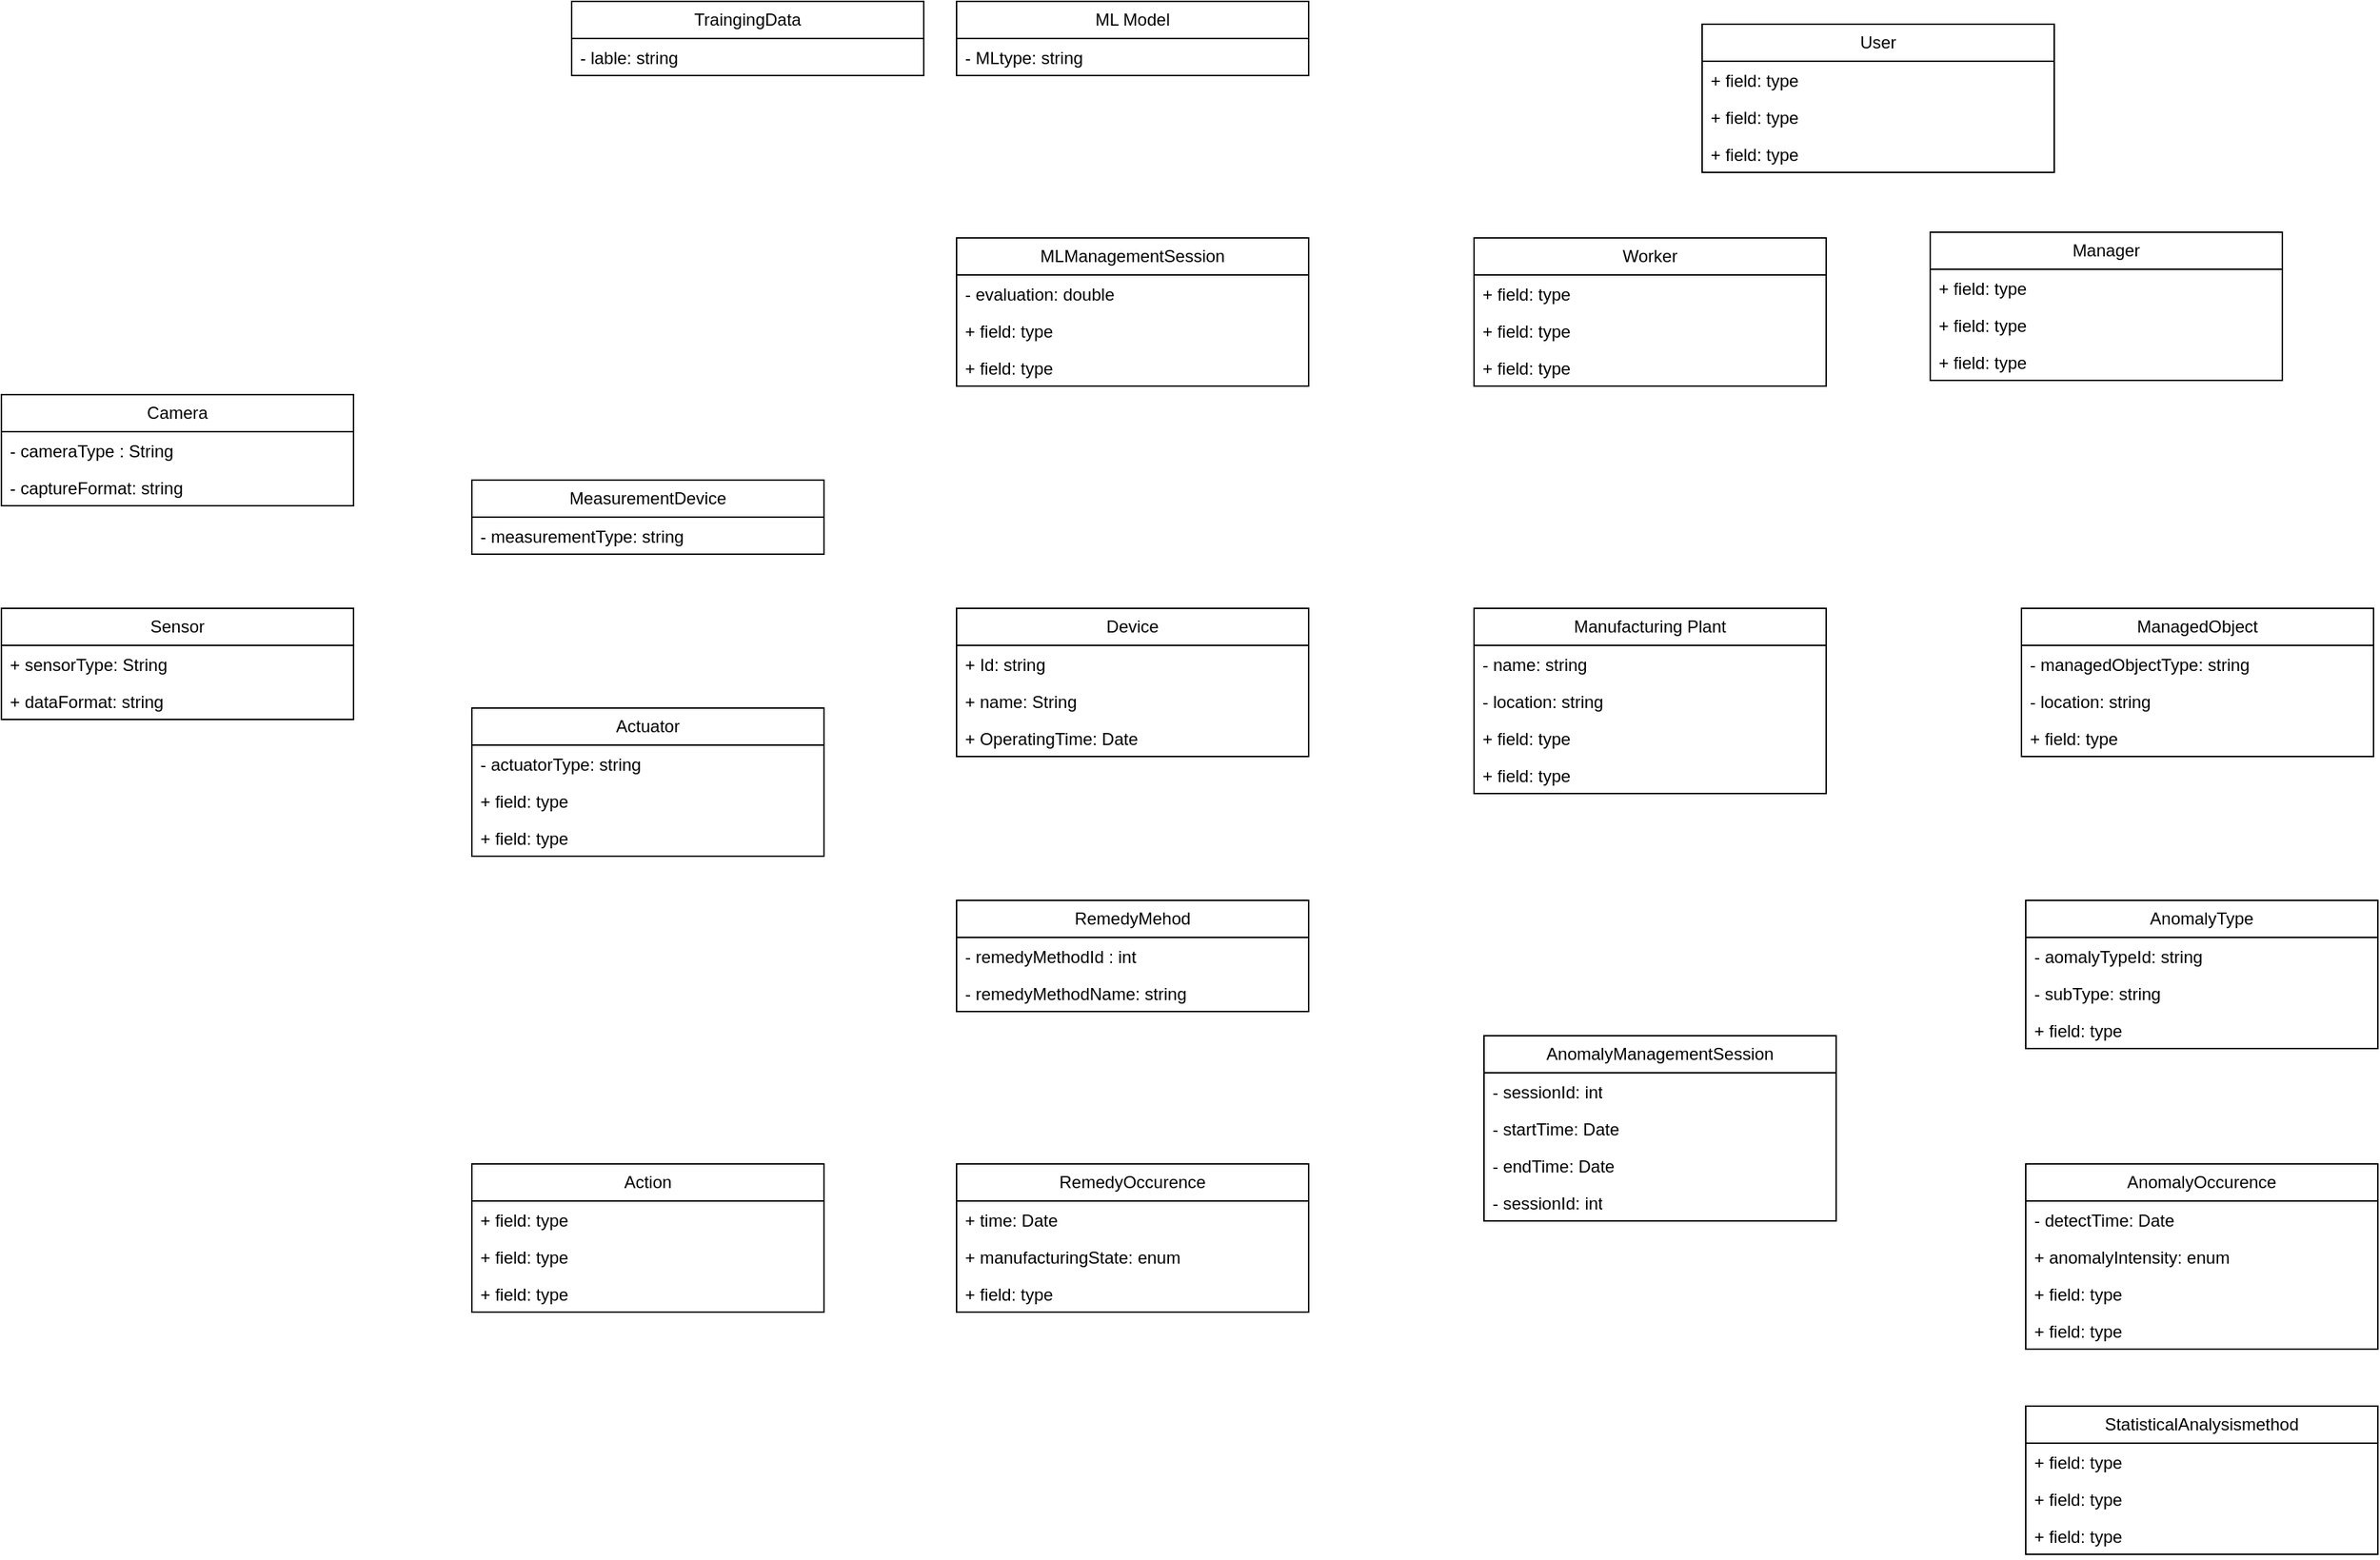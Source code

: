 <mxfile version="21.1.8" type="github">
  <diagram name="페이지-1" id="Eus2CIyO7c51uoO3_Tom">
    <mxGraphModel dx="1458" dy="1841" grid="1" gridSize="10" guides="1" tooltips="1" connect="1" arrows="1" fold="1" page="1" pageScale="1" pageWidth="827" pageHeight="1169" math="0" shadow="0">
      <root>
        <mxCell id="0" />
        <mxCell id="1" parent="0" />
        <mxCell id="gLREQ3NUGpqIkdflZNF1-84" value="Manufacturing Plant" style="swimlane;fontStyle=0;childLayout=stackLayout;horizontal=1;startSize=26;fillColor=none;horizontalStack=0;resizeParent=1;resizeParentMax=0;resizeLast=0;collapsible=1;marginBottom=0;whiteSpace=wrap;html=1;" vertex="1" parent="1">
          <mxGeometry x="343" y="380" width="247" height="130" as="geometry" />
        </mxCell>
        <mxCell id="gLREQ3NUGpqIkdflZNF1-85" value="- name: string" style="text;strokeColor=none;fillColor=none;align=left;verticalAlign=top;spacingLeft=4;spacingRight=4;overflow=hidden;rotatable=0;points=[[0,0.5],[1,0.5]];portConstraint=eastwest;whiteSpace=wrap;html=1;" vertex="1" parent="gLREQ3NUGpqIkdflZNF1-84">
          <mxGeometry y="26" width="247" height="26" as="geometry" />
        </mxCell>
        <mxCell id="gLREQ3NUGpqIkdflZNF1-86" value="- location: string" style="text;strokeColor=none;fillColor=none;align=left;verticalAlign=top;spacingLeft=4;spacingRight=4;overflow=hidden;rotatable=0;points=[[0,0.5],[1,0.5]];portConstraint=eastwest;whiteSpace=wrap;html=1;" vertex="1" parent="gLREQ3NUGpqIkdflZNF1-84">
          <mxGeometry y="52" width="247" height="26" as="geometry" />
        </mxCell>
        <mxCell id="gLREQ3NUGpqIkdflZNF1-87" value="+ field: type" style="text;strokeColor=none;fillColor=none;align=left;verticalAlign=top;spacingLeft=4;spacingRight=4;overflow=hidden;rotatable=0;points=[[0,0.5],[1,0.5]];portConstraint=eastwest;whiteSpace=wrap;html=1;" vertex="1" parent="gLREQ3NUGpqIkdflZNF1-84">
          <mxGeometry y="78" width="247" height="26" as="geometry" />
        </mxCell>
        <mxCell id="gLREQ3NUGpqIkdflZNF1-174" value="+ field: type" style="text;strokeColor=none;fillColor=none;align=left;verticalAlign=top;spacingLeft=4;spacingRight=4;overflow=hidden;rotatable=0;points=[[0,0.5],[1,0.5]];portConstraint=eastwest;whiteSpace=wrap;html=1;" vertex="1" parent="gLREQ3NUGpqIkdflZNF1-84">
          <mxGeometry y="104" width="247" height="26" as="geometry" />
        </mxCell>
        <mxCell id="gLREQ3NUGpqIkdflZNF1-92" value="AnomalyManagementSession" style="swimlane;fontStyle=0;childLayout=stackLayout;horizontal=1;startSize=26;fillColor=none;horizontalStack=0;resizeParent=1;resizeParentMax=0;resizeLast=0;collapsible=1;marginBottom=0;whiteSpace=wrap;html=1;" vertex="1" parent="1">
          <mxGeometry x="350" y="680" width="247" height="130" as="geometry" />
        </mxCell>
        <mxCell id="gLREQ3NUGpqIkdflZNF1-172" value="- sessionId: int" style="text;strokeColor=none;fillColor=none;align=left;verticalAlign=top;spacingLeft=4;spacingRight=4;overflow=hidden;rotatable=0;points=[[0,0.5],[1,0.5]];portConstraint=eastwest;whiteSpace=wrap;html=1;" vertex="1" parent="gLREQ3NUGpqIkdflZNF1-92">
          <mxGeometry y="26" width="247" height="26" as="geometry" />
        </mxCell>
        <mxCell id="gLREQ3NUGpqIkdflZNF1-93" value="- startTime: Date" style="text;strokeColor=none;fillColor=none;align=left;verticalAlign=top;spacingLeft=4;spacingRight=4;overflow=hidden;rotatable=0;points=[[0,0.5],[1,0.5]];portConstraint=eastwest;whiteSpace=wrap;html=1;" vertex="1" parent="gLREQ3NUGpqIkdflZNF1-92">
          <mxGeometry y="52" width="247" height="26" as="geometry" />
        </mxCell>
        <mxCell id="gLREQ3NUGpqIkdflZNF1-94" value="- endTime: Date" style="text;strokeColor=none;fillColor=none;align=left;verticalAlign=top;spacingLeft=4;spacingRight=4;overflow=hidden;rotatable=0;points=[[0,0.5],[1,0.5]];portConstraint=eastwest;whiteSpace=wrap;html=1;" vertex="1" parent="gLREQ3NUGpqIkdflZNF1-92">
          <mxGeometry y="78" width="247" height="26" as="geometry" />
        </mxCell>
        <mxCell id="gLREQ3NUGpqIkdflZNF1-95" value="- sessionId: int" style="text;strokeColor=none;fillColor=none;align=left;verticalAlign=top;spacingLeft=4;spacingRight=4;overflow=hidden;rotatable=0;points=[[0,0.5],[1,0.5]];portConstraint=eastwest;whiteSpace=wrap;html=1;" vertex="1" parent="gLREQ3NUGpqIkdflZNF1-92">
          <mxGeometry y="104" width="247" height="26" as="geometry" />
        </mxCell>
        <mxCell id="gLREQ3NUGpqIkdflZNF1-96" value="Device" style="swimlane;fontStyle=0;childLayout=stackLayout;horizontal=1;startSize=26;fillColor=none;horizontalStack=0;resizeParent=1;resizeParentMax=0;resizeLast=0;collapsible=1;marginBottom=0;whiteSpace=wrap;html=1;" vertex="1" parent="1">
          <mxGeometry x="-20" y="380" width="247" height="104" as="geometry" />
        </mxCell>
        <mxCell id="gLREQ3NUGpqIkdflZNF1-97" value="+ Id: string" style="text;strokeColor=none;fillColor=none;align=left;verticalAlign=top;spacingLeft=4;spacingRight=4;overflow=hidden;rotatable=0;points=[[0,0.5],[1,0.5]];portConstraint=eastwest;whiteSpace=wrap;html=1;" vertex="1" parent="gLREQ3NUGpqIkdflZNF1-96">
          <mxGeometry y="26" width="247" height="26" as="geometry" />
        </mxCell>
        <mxCell id="gLREQ3NUGpqIkdflZNF1-98" value="+ name: String" style="text;strokeColor=none;fillColor=none;align=left;verticalAlign=top;spacingLeft=4;spacingRight=4;overflow=hidden;rotatable=0;points=[[0,0.5],[1,0.5]];portConstraint=eastwest;whiteSpace=wrap;html=1;" vertex="1" parent="gLREQ3NUGpqIkdflZNF1-96">
          <mxGeometry y="52" width="247" height="26" as="geometry" />
        </mxCell>
        <mxCell id="gLREQ3NUGpqIkdflZNF1-99" value="+ OperatingTime: Date" style="text;strokeColor=none;fillColor=none;align=left;verticalAlign=top;spacingLeft=4;spacingRight=4;overflow=hidden;rotatable=0;points=[[0,0.5],[1,0.5]];portConstraint=eastwest;whiteSpace=wrap;html=1;" vertex="1" parent="gLREQ3NUGpqIkdflZNF1-96">
          <mxGeometry y="78" width="247" height="26" as="geometry" />
        </mxCell>
        <mxCell id="gLREQ3NUGpqIkdflZNF1-100" value="MeasurementDevice" style="swimlane;fontStyle=0;childLayout=stackLayout;horizontal=1;startSize=26;fillColor=none;horizontalStack=0;resizeParent=1;resizeParentMax=0;resizeLast=0;collapsible=1;marginBottom=0;whiteSpace=wrap;html=1;" vertex="1" parent="1">
          <mxGeometry x="-360" y="290" width="247" height="52" as="geometry" />
        </mxCell>
        <mxCell id="gLREQ3NUGpqIkdflZNF1-101" value="- measurementType: string" style="text;strokeColor=none;fillColor=none;align=left;verticalAlign=top;spacingLeft=4;spacingRight=4;overflow=hidden;rotatable=0;points=[[0,0.5],[1,0.5]];portConstraint=eastwest;whiteSpace=wrap;html=1;" vertex="1" parent="gLREQ3NUGpqIkdflZNF1-100">
          <mxGeometry y="26" width="247" height="26" as="geometry" />
        </mxCell>
        <mxCell id="gLREQ3NUGpqIkdflZNF1-104" value="Actuator" style="swimlane;fontStyle=0;childLayout=stackLayout;horizontal=1;startSize=26;fillColor=none;horizontalStack=0;resizeParent=1;resizeParentMax=0;resizeLast=0;collapsible=1;marginBottom=0;whiteSpace=wrap;html=1;" vertex="1" parent="1">
          <mxGeometry x="-360" y="450" width="247" height="104" as="geometry" />
        </mxCell>
        <mxCell id="gLREQ3NUGpqIkdflZNF1-105" value="- actuatorType: string" style="text;strokeColor=none;fillColor=none;align=left;verticalAlign=top;spacingLeft=4;spacingRight=4;overflow=hidden;rotatable=0;points=[[0,0.5],[1,0.5]];portConstraint=eastwest;whiteSpace=wrap;html=1;" vertex="1" parent="gLREQ3NUGpqIkdflZNF1-104">
          <mxGeometry y="26" width="247" height="26" as="geometry" />
        </mxCell>
        <mxCell id="gLREQ3NUGpqIkdflZNF1-106" value="+ field: type" style="text;strokeColor=none;fillColor=none;align=left;verticalAlign=top;spacingLeft=4;spacingRight=4;overflow=hidden;rotatable=0;points=[[0,0.5],[1,0.5]];portConstraint=eastwest;whiteSpace=wrap;html=1;" vertex="1" parent="gLREQ3NUGpqIkdflZNF1-104">
          <mxGeometry y="52" width="247" height="26" as="geometry" />
        </mxCell>
        <mxCell id="gLREQ3NUGpqIkdflZNF1-107" value="+ field: type" style="text;strokeColor=none;fillColor=none;align=left;verticalAlign=top;spacingLeft=4;spacingRight=4;overflow=hidden;rotatable=0;points=[[0,0.5],[1,0.5]];portConstraint=eastwest;whiteSpace=wrap;html=1;" vertex="1" parent="gLREQ3NUGpqIkdflZNF1-104">
          <mxGeometry y="78" width="247" height="26" as="geometry" />
        </mxCell>
        <mxCell id="gLREQ3NUGpqIkdflZNF1-108" value="Camera" style="swimlane;fontStyle=0;childLayout=stackLayout;horizontal=1;startSize=26;fillColor=none;horizontalStack=0;resizeParent=1;resizeParentMax=0;resizeLast=0;collapsible=1;marginBottom=0;whiteSpace=wrap;html=1;" vertex="1" parent="1">
          <mxGeometry x="-690" y="230" width="247" height="78" as="geometry" />
        </mxCell>
        <mxCell id="gLREQ3NUGpqIkdflZNF1-109" value="- cameraType : String" style="text;strokeColor=none;fillColor=none;align=left;verticalAlign=top;spacingLeft=4;spacingRight=4;overflow=hidden;rotatable=0;points=[[0,0.5],[1,0.5]];portConstraint=eastwest;whiteSpace=wrap;html=1;" vertex="1" parent="gLREQ3NUGpqIkdflZNF1-108">
          <mxGeometry y="26" width="247" height="26" as="geometry" />
        </mxCell>
        <mxCell id="gLREQ3NUGpqIkdflZNF1-110" value="- captureFormat: string" style="text;strokeColor=none;fillColor=none;align=left;verticalAlign=top;spacingLeft=4;spacingRight=4;overflow=hidden;rotatable=0;points=[[0,0.5],[1,0.5]];portConstraint=eastwest;whiteSpace=wrap;html=1;" vertex="1" parent="gLREQ3NUGpqIkdflZNF1-108">
          <mxGeometry y="52" width="247" height="26" as="geometry" />
        </mxCell>
        <mxCell id="gLREQ3NUGpqIkdflZNF1-112" value="Sensor" style="swimlane;fontStyle=0;childLayout=stackLayout;horizontal=1;startSize=26;fillColor=none;horizontalStack=0;resizeParent=1;resizeParentMax=0;resizeLast=0;collapsible=1;marginBottom=0;whiteSpace=wrap;html=1;" vertex="1" parent="1">
          <mxGeometry x="-690" y="380" width="247" height="78" as="geometry" />
        </mxCell>
        <mxCell id="gLREQ3NUGpqIkdflZNF1-113" value="+ sensorType: String" style="text;strokeColor=none;fillColor=none;align=left;verticalAlign=top;spacingLeft=4;spacingRight=4;overflow=hidden;rotatable=0;points=[[0,0.5],[1,0.5]];portConstraint=eastwest;whiteSpace=wrap;html=1;" vertex="1" parent="gLREQ3NUGpqIkdflZNF1-112">
          <mxGeometry y="26" width="247" height="26" as="geometry" />
        </mxCell>
        <mxCell id="gLREQ3NUGpqIkdflZNF1-115" value="+ dataFormat: string" style="text;strokeColor=none;fillColor=none;align=left;verticalAlign=top;spacingLeft=4;spacingRight=4;overflow=hidden;rotatable=0;points=[[0,0.5],[1,0.5]];portConstraint=eastwest;whiteSpace=wrap;html=1;" vertex="1" parent="gLREQ3NUGpqIkdflZNF1-112">
          <mxGeometry y="52" width="247" height="26" as="geometry" />
        </mxCell>
        <mxCell id="gLREQ3NUGpqIkdflZNF1-116" value="AnomalyType" style="swimlane;fontStyle=0;childLayout=stackLayout;horizontal=1;startSize=26;fillColor=none;horizontalStack=0;resizeParent=1;resizeParentMax=0;resizeLast=0;collapsible=1;marginBottom=0;whiteSpace=wrap;html=1;" vertex="1" parent="1">
          <mxGeometry x="730" y="585" width="247" height="104" as="geometry" />
        </mxCell>
        <mxCell id="gLREQ3NUGpqIkdflZNF1-117" value="- aomalyTypeId: string" style="text;strokeColor=none;fillColor=none;align=left;verticalAlign=top;spacingLeft=4;spacingRight=4;overflow=hidden;rotatable=0;points=[[0,0.5],[1,0.5]];portConstraint=eastwest;whiteSpace=wrap;html=1;" vertex="1" parent="gLREQ3NUGpqIkdflZNF1-116">
          <mxGeometry y="26" width="247" height="26" as="geometry" />
        </mxCell>
        <mxCell id="gLREQ3NUGpqIkdflZNF1-118" value="- subType: string" style="text;strokeColor=none;fillColor=none;align=left;verticalAlign=top;spacingLeft=4;spacingRight=4;overflow=hidden;rotatable=0;points=[[0,0.5],[1,0.5]];portConstraint=eastwest;whiteSpace=wrap;html=1;" vertex="1" parent="gLREQ3NUGpqIkdflZNF1-116">
          <mxGeometry y="52" width="247" height="26" as="geometry" />
        </mxCell>
        <mxCell id="gLREQ3NUGpqIkdflZNF1-119" value="+ field: type" style="text;strokeColor=none;fillColor=none;align=left;verticalAlign=top;spacingLeft=4;spacingRight=4;overflow=hidden;rotatable=0;points=[[0,0.5],[1,0.5]];portConstraint=eastwest;whiteSpace=wrap;html=1;" vertex="1" parent="gLREQ3NUGpqIkdflZNF1-116">
          <mxGeometry y="78" width="247" height="26" as="geometry" />
        </mxCell>
        <mxCell id="gLREQ3NUGpqIkdflZNF1-120" value="AnomalyOccurence" style="swimlane;fontStyle=0;childLayout=stackLayout;horizontal=1;startSize=26;fillColor=none;horizontalStack=0;resizeParent=1;resizeParentMax=0;resizeLast=0;collapsible=1;marginBottom=0;whiteSpace=wrap;html=1;" vertex="1" parent="1">
          <mxGeometry x="730" y="770" width="247" height="130" as="geometry" />
        </mxCell>
        <mxCell id="gLREQ3NUGpqIkdflZNF1-173" value="- detectTime: Date" style="text;strokeColor=none;fillColor=none;align=left;verticalAlign=top;spacingLeft=4;spacingRight=4;overflow=hidden;rotatable=0;points=[[0,0.5],[1,0.5]];portConstraint=eastwest;whiteSpace=wrap;html=1;" vertex="1" parent="gLREQ3NUGpqIkdflZNF1-120">
          <mxGeometry y="26" width="247" height="26" as="geometry" />
        </mxCell>
        <mxCell id="gLREQ3NUGpqIkdflZNF1-121" value="+ anomalyIntensity: enum" style="text;strokeColor=none;fillColor=none;align=left;verticalAlign=top;spacingLeft=4;spacingRight=4;overflow=hidden;rotatable=0;points=[[0,0.5],[1,0.5]];portConstraint=eastwest;whiteSpace=wrap;html=1;" vertex="1" parent="gLREQ3NUGpqIkdflZNF1-120">
          <mxGeometry y="52" width="247" height="26" as="geometry" />
        </mxCell>
        <mxCell id="gLREQ3NUGpqIkdflZNF1-122" value="+ field: type" style="text;strokeColor=none;fillColor=none;align=left;verticalAlign=top;spacingLeft=4;spacingRight=4;overflow=hidden;rotatable=0;points=[[0,0.5],[1,0.5]];portConstraint=eastwest;whiteSpace=wrap;html=1;" vertex="1" parent="gLREQ3NUGpqIkdflZNF1-120">
          <mxGeometry y="78" width="247" height="26" as="geometry" />
        </mxCell>
        <mxCell id="gLREQ3NUGpqIkdflZNF1-123" value="+ field: type" style="text;strokeColor=none;fillColor=none;align=left;verticalAlign=top;spacingLeft=4;spacingRight=4;overflow=hidden;rotatable=0;points=[[0,0.5],[1,0.5]];portConstraint=eastwest;whiteSpace=wrap;html=1;" vertex="1" parent="gLREQ3NUGpqIkdflZNF1-120">
          <mxGeometry y="104" width="247" height="26" as="geometry" />
        </mxCell>
        <mxCell id="gLREQ3NUGpqIkdflZNF1-125" value="RemedyOccurence" style="swimlane;fontStyle=0;childLayout=stackLayout;horizontal=1;startSize=26;fillColor=none;horizontalStack=0;resizeParent=1;resizeParentMax=0;resizeLast=0;collapsible=1;marginBottom=0;whiteSpace=wrap;html=1;" vertex="1" parent="1">
          <mxGeometry x="-20" y="770" width="247" height="104" as="geometry" />
        </mxCell>
        <mxCell id="gLREQ3NUGpqIkdflZNF1-126" value="+ time: Date" style="text;strokeColor=none;fillColor=none;align=left;verticalAlign=top;spacingLeft=4;spacingRight=4;overflow=hidden;rotatable=0;points=[[0,0.5],[1,0.5]];portConstraint=eastwest;whiteSpace=wrap;html=1;" vertex="1" parent="gLREQ3NUGpqIkdflZNF1-125">
          <mxGeometry y="26" width="247" height="26" as="geometry" />
        </mxCell>
        <mxCell id="gLREQ3NUGpqIkdflZNF1-127" value="+ manufacturingState: enum" style="text;strokeColor=none;fillColor=none;align=left;verticalAlign=top;spacingLeft=4;spacingRight=4;overflow=hidden;rotatable=0;points=[[0,0.5],[1,0.5]];portConstraint=eastwest;whiteSpace=wrap;html=1;" vertex="1" parent="gLREQ3NUGpqIkdflZNF1-125">
          <mxGeometry y="52" width="247" height="26" as="geometry" />
        </mxCell>
        <mxCell id="gLREQ3NUGpqIkdflZNF1-128" value="+ field: type" style="text;strokeColor=none;fillColor=none;align=left;verticalAlign=top;spacingLeft=4;spacingRight=4;overflow=hidden;rotatable=0;points=[[0,0.5],[1,0.5]];portConstraint=eastwest;whiteSpace=wrap;html=1;" vertex="1" parent="gLREQ3NUGpqIkdflZNF1-125">
          <mxGeometry y="78" width="247" height="26" as="geometry" />
        </mxCell>
        <mxCell id="gLREQ3NUGpqIkdflZNF1-129" value="RemedyMehod" style="swimlane;fontStyle=0;childLayout=stackLayout;horizontal=1;startSize=26;fillColor=none;horizontalStack=0;resizeParent=1;resizeParentMax=0;resizeLast=0;collapsible=1;marginBottom=0;whiteSpace=wrap;html=1;" vertex="1" parent="1">
          <mxGeometry x="-20" y="585" width="247" height="78" as="geometry" />
        </mxCell>
        <mxCell id="gLREQ3NUGpqIkdflZNF1-130" value="- remedyMethodId : int" style="text;strokeColor=none;fillColor=none;align=left;verticalAlign=top;spacingLeft=4;spacingRight=4;overflow=hidden;rotatable=0;points=[[0,0.5],[1,0.5]];portConstraint=eastwest;whiteSpace=wrap;html=1;" vertex="1" parent="gLREQ3NUGpqIkdflZNF1-129">
          <mxGeometry y="26" width="247" height="26" as="geometry" />
        </mxCell>
        <mxCell id="gLREQ3NUGpqIkdflZNF1-131" value="- remedyMethodName: string" style="text;strokeColor=none;fillColor=none;align=left;verticalAlign=top;spacingLeft=4;spacingRight=4;overflow=hidden;rotatable=0;points=[[0,0.5],[1,0.5]];portConstraint=eastwest;whiteSpace=wrap;html=1;" vertex="1" parent="gLREQ3NUGpqIkdflZNF1-129">
          <mxGeometry y="52" width="247" height="26" as="geometry" />
        </mxCell>
        <mxCell id="gLREQ3NUGpqIkdflZNF1-134" value="Worker" style="swimlane;fontStyle=0;childLayout=stackLayout;horizontal=1;startSize=26;fillColor=none;horizontalStack=0;resizeParent=1;resizeParentMax=0;resizeLast=0;collapsible=1;marginBottom=0;whiteSpace=wrap;html=1;" vertex="1" parent="1">
          <mxGeometry x="343" y="120" width="247" height="104" as="geometry" />
        </mxCell>
        <mxCell id="gLREQ3NUGpqIkdflZNF1-135" value="+ field: type" style="text;strokeColor=none;fillColor=none;align=left;verticalAlign=top;spacingLeft=4;spacingRight=4;overflow=hidden;rotatable=0;points=[[0,0.5],[1,0.5]];portConstraint=eastwest;whiteSpace=wrap;html=1;" vertex="1" parent="gLREQ3NUGpqIkdflZNF1-134">
          <mxGeometry y="26" width="247" height="26" as="geometry" />
        </mxCell>
        <mxCell id="gLREQ3NUGpqIkdflZNF1-136" value="+ field: type" style="text;strokeColor=none;fillColor=none;align=left;verticalAlign=top;spacingLeft=4;spacingRight=4;overflow=hidden;rotatable=0;points=[[0,0.5],[1,0.5]];portConstraint=eastwest;whiteSpace=wrap;html=1;" vertex="1" parent="gLREQ3NUGpqIkdflZNF1-134">
          <mxGeometry y="52" width="247" height="26" as="geometry" />
        </mxCell>
        <mxCell id="gLREQ3NUGpqIkdflZNF1-137" value="+ field: type" style="text;strokeColor=none;fillColor=none;align=left;verticalAlign=top;spacingLeft=4;spacingRight=4;overflow=hidden;rotatable=0;points=[[0,0.5],[1,0.5]];portConstraint=eastwest;whiteSpace=wrap;html=1;" vertex="1" parent="gLREQ3NUGpqIkdflZNF1-134">
          <mxGeometry y="78" width="247" height="26" as="geometry" />
        </mxCell>
        <mxCell id="gLREQ3NUGpqIkdflZNF1-138" value="Manager" style="swimlane;fontStyle=0;childLayout=stackLayout;horizontal=1;startSize=26;fillColor=none;horizontalStack=0;resizeParent=1;resizeParentMax=0;resizeLast=0;collapsible=1;marginBottom=0;whiteSpace=wrap;html=1;" vertex="1" parent="1">
          <mxGeometry x="663" y="116" width="247" height="104" as="geometry" />
        </mxCell>
        <mxCell id="gLREQ3NUGpqIkdflZNF1-139" value="+ field: type" style="text;strokeColor=none;fillColor=none;align=left;verticalAlign=top;spacingLeft=4;spacingRight=4;overflow=hidden;rotatable=0;points=[[0,0.5],[1,0.5]];portConstraint=eastwest;whiteSpace=wrap;html=1;" vertex="1" parent="gLREQ3NUGpqIkdflZNF1-138">
          <mxGeometry y="26" width="247" height="26" as="geometry" />
        </mxCell>
        <mxCell id="gLREQ3NUGpqIkdflZNF1-140" value="+ field: type" style="text;strokeColor=none;fillColor=none;align=left;verticalAlign=top;spacingLeft=4;spacingRight=4;overflow=hidden;rotatable=0;points=[[0,0.5],[1,0.5]];portConstraint=eastwest;whiteSpace=wrap;html=1;" vertex="1" parent="gLREQ3NUGpqIkdflZNF1-138">
          <mxGeometry y="52" width="247" height="26" as="geometry" />
        </mxCell>
        <mxCell id="gLREQ3NUGpqIkdflZNF1-141" value="+ field: type" style="text;strokeColor=none;fillColor=none;align=left;verticalAlign=top;spacingLeft=4;spacingRight=4;overflow=hidden;rotatable=0;points=[[0,0.5],[1,0.5]];portConstraint=eastwest;whiteSpace=wrap;html=1;" vertex="1" parent="gLREQ3NUGpqIkdflZNF1-138">
          <mxGeometry y="78" width="247" height="26" as="geometry" />
        </mxCell>
        <mxCell id="gLREQ3NUGpqIkdflZNF1-142" value="User" style="swimlane;fontStyle=0;childLayout=stackLayout;horizontal=1;startSize=26;fillColor=none;horizontalStack=0;resizeParent=1;resizeParentMax=0;resizeLast=0;collapsible=1;marginBottom=0;whiteSpace=wrap;html=1;" vertex="1" parent="1">
          <mxGeometry x="503" y="-30" width="247" height="104" as="geometry" />
        </mxCell>
        <mxCell id="gLREQ3NUGpqIkdflZNF1-143" value="+ field: type" style="text;strokeColor=none;fillColor=none;align=left;verticalAlign=top;spacingLeft=4;spacingRight=4;overflow=hidden;rotatable=0;points=[[0,0.5],[1,0.5]];portConstraint=eastwest;whiteSpace=wrap;html=1;" vertex="1" parent="gLREQ3NUGpqIkdflZNF1-142">
          <mxGeometry y="26" width="247" height="26" as="geometry" />
        </mxCell>
        <mxCell id="gLREQ3NUGpqIkdflZNF1-144" value="+ field: type" style="text;strokeColor=none;fillColor=none;align=left;verticalAlign=top;spacingLeft=4;spacingRight=4;overflow=hidden;rotatable=0;points=[[0,0.5],[1,0.5]];portConstraint=eastwest;whiteSpace=wrap;html=1;" vertex="1" parent="gLREQ3NUGpqIkdflZNF1-142">
          <mxGeometry y="52" width="247" height="26" as="geometry" />
        </mxCell>
        <mxCell id="gLREQ3NUGpqIkdflZNF1-145" value="+ field: type" style="text;strokeColor=none;fillColor=none;align=left;verticalAlign=top;spacingLeft=4;spacingRight=4;overflow=hidden;rotatable=0;points=[[0,0.5],[1,0.5]];portConstraint=eastwest;whiteSpace=wrap;html=1;" vertex="1" parent="gLREQ3NUGpqIkdflZNF1-142">
          <mxGeometry y="78" width="247" height="26" as="geometry" />
        </mxCell>
        <mxCell id="gLREQ3NUGpqIkdflZNF1-146" value="ManagedObject" style="swimlane;fontStyle=0;childLayout=stackLayout;horizontal=1;startSize=26;fillColor=none;horizontalStack=0;resizeParent=1;resizeParentMax=0;resizeLast=0;collapsible=1;marginBottom=0;whiteSpace=wrap;html=1;" vertex="1" parent="1">
          <mxGeometry x="727" y="380" width="247" height="104" as="geometry" />
        </mxCell>
        <mxCell id="gLREQ3NUGpqIkdflZNF1-147" value="- managedObjectType: string" style="text;strokeColor=none;fillColor=none;align=left;verticalAlign=top;spacingLeft=4;spacingRight=4;overflow=hidden;rotatable=0;points=[[0,0.5],[1,0.5]];portConstraint=eastwest;whiteSpace=wrap;html=1;" vertex="1" parent="gLREQ3NUGpqIkdflZNF1-146">
          <mxGeometry y="26" width="247" height="26" as="geometry" />
        </mxCell>
        <mxCell id="gLREQ3NUGpqIkdflZNF1-148" value="- location: string" style="text;strokeColor=none;fillColor=none;align=left;verticalAlign=top;spacingLeft=4;spacingRight=4;overflow=hidden;rotatable=0;points=[[0,0.5],[1,0.5]];portConstraint=eastwest;whiteSpace=wrap;html=1;" vertex="1" parent="gLREQ3NUGpqIkdflZNF1-146">
          <mxGeometry y="52" width="247" height="26" as="geometry" />
        </mxCell>
        <mxCell id="gLREQ3NUGpqIkdflZNF1-149" value="+ field: type" style="text;strokeColor=none;fillColor=none;align=left;verticalAlign=top;spacingLeft=4;spacingRight=4;overflow=hidden;rotatable=0;points=[[0,0.5],[1,0.5]];portConstraint=eastwest;whiteSpace=wrap;html=1;" vertex="1" parent="gLREQ3NUGpqIkdflZNF1-146">
          <mxGeometry y="78" width="247" height="26" as="geometry" />
        </mxCell>
        <mxCell id="gLREQ3NUGpqIkdflZNF1-150" value="Action" style="swimlane;fontStyle=0;childLayout=stackLayout;horizontal=1;startSize=26;fillColor=none;horizontalStack=0;resizeParent=1;resizeParentMax=0;resizeLast=0;collapsible=1;marginBottom=0;whiteSpace=wrap;html=1;" vertex="1" parent="1">
          <mxGeometry x="-360" y="770" width="247" height="104" as="geometry" />
        </mxCell>
        <mxCell id="gLREQ3NUGpqIkdflZNF1-151" value="+ field: type" style="text;strokeColor=none;fillColor=none;align=left;verticalAlign=top;spacingLeft=4;spacingRight=4;overflow=hidden;rotatable=0;points=[[0,0.5],[1,0.5]];portConstraint=eastwest;whiteSpace=wrap;html=1;" vertex="1" parent="gLREQ3NUGpqIkdflZNF1-150">
          <mxGeometry y="26" width="247" height="26" as="geometry" />
        </mxCell>
        <mxCell id="gLREQ3NUGpqIkdflZNF1-152" value="+ field: type" style="text;strokeColor=none;fillColor=none;align=left;verticalAlign=top;spacingLeft=4;spacingRight=4;overflow=hidden;rotatable=0;points=[[0,0.5],[1,0.5]];portConstraint=eastwest;whiteSpace=wrap;html=1;" vertex="1" parent="gLREQ3NUGpqIkdflZNF1-150">
          <mxGeometry y="52" width="247" height="26" as="geometry" />
        </mxCell>
        <mxCell id="gLREQ3NUGpqIkdflZNF1-153" value="+ field: type" style="text;strokeColor=none;fillColor=none;align=left;verticalAlign=top;spacingLeft=4;spacingRight=4;overflow=hidden;rotatable=0;points=[[0,0.5],[1,0.5]];portConstraint=eastwest;whiteSpace=wrap;html=1;" vertex="1" parent="gLREQ3NUGpqIkdflZNF1-150">
          <mxGeometry y="78" width="247" height="26" as="geometry" />
        </mxCell>
        <mxCell id="gLREQ3NUGpqIkdflZNF1-154" value="MLManagementSession" style="swimlane;fontStyle=0;childLayout=stackLayout;horizontal=1;startSize=26;fillColor=none;horizontalStack=0;resizeParent=1;resizeParentMax=0;resizeLast=0;collapsible=1;marginBottom=0;whiteSpace=wrap;html=1;" vertex="1" parent="1">
          <mxGeometry x="-20" y="120" width="247" height="104" as="geometry" />
        </mxCell>
        <mxCell id="gLREQ3NUGpqIkdflZNF1-155" value="- evaluation: double" style="text;strokeColor=none;fillColor=none;align=left;verticalAlign=top;spacingLeft=4;spacingRight=4;overflow=hidden;rotatable=0;points=[[0,0.5],[1,0.5]];portConstraint=eastwest;whiteSpace=wrap;html=1;" vertex="1" parent="gLREQ3NUGpqIkdflZNF1-154">
          <mxGeometry y="26" width="247" height="26" as="geometry" />
        </mxCell>
        <mxCell id="gLREQ3NUGpqIkdflZNF1-156" value="+ field: type" style="text;strokeColor=none;fillColor=none;align=left;verticalAlign=top;spacingLeft=4;spacingRight=4;overflow=hidden;rotatable=0;points=[[0,0.5],[1,0.5]];portConstraint=eastwest;whiteSpace=wrap;html=1;" vertex="1" parent="gLREQ3NUGpqIkdflZNF1-154">
          <mxGeometry y="52" width="247" height="26" as="geometry" />
        </mxCell>
        <mxCell id="gLREQ3NUGpqIkdflZNF1-157" value="+ field: type" style="text;strokeColor=none;fillColor=none;align=left;verticalAlign=top;spacingLeft=4;spacingRight=4;overflow=hidden;rotatable=0;points=[[0,0.5],[1,0.5]];portConstraint=eastwest;whiteSpace=wrap;html=1;" vertex="1" parent="gLREQ3NUGpqIkdflZNF1-154">
          <mxGeometry y="78" width="247" height="26" as="geometry" />
        </mxCell>
        <mxCell id="gLREQ3NUGpqIkdflZNF1-159" value="ML Model" style="swimlane;fontStyle=0;childLayout=stackLayout;horizontal=1;startSize=26;fillColor=none;horizontalStack=0;resizeParent=1;resizeParentMax=0;resizeLast=0;collapsible=1;marginBottom=0;whiteSpace=wrap;html=1;" vertex="1" parent="1">
          <mxGeometry x="-20" y="-46" width="247" height="52" as="geometry" />
        </mxCell>
        <mxCell id="gLREQ3NUGpqIkdflZNF1-160" value="- MLtype: string" style="text;strokeColor=none;fillColor=none;align=left;verticalAlign=top;spacingLeft=4;spacingRight=4;overflow=hidden;rotatable=0;points=[[0,0.5],[1,0.5]];portConstraint=eastwest;whiteSpace=wrap;html=1;" vertex="1" parent="gLREQ3NUGpqIkdflZNF1-159">
          <mxGeometry y="26" width="247" height="26" as="geometry" />
        </mxCell>
        <mxCell id="gLREQ3NUGpqIkdflZNF1-163" value="StatisticalAnalysismethod" style="swimlane;fontStyle=0;childLayout=stackLayout;horizontal=1;startSize=26;fillColor=none;horizontalStack=0;resizeParent=1;resizeParentMax=0;resizeLast=0;collapsible=1;marginBottom=0;whiteSpace=wrap;html=1;" vertex="1" parent="1">
          <mxGeometry x="730" y="940" width="247" height="104" as="geometry" />
        </mxCell>
        <mxCell id="gLREQ3NUGpqIkdflZNF1-164" value="+ field: type" style="text;strokeColor=none;fillColor=none;align=left;verticalAlign=top;spacingLeft=4;spacingRight=4;overflow=hidden;rotatable=0;points=[[0,0.5],[1,0.5]];portConstraint=eastwest;whiteSpace=wrap;html=1;" vertex="1" parent="gLREQ3NUGpqIkdflZNF1-163">
          <mxGeometry y="26" width="247" height="26" as="geometry" />
        </mxCell>
        <mxCell id="gLREQ3NUGpqIkdflZNF1-165" value="+ field: type" style="text;strokeColor=none;fillColor=none;align=left;verticalAlign=top;spacingLeft=4;spacingRight=4;overflow=hidden;rotatable=0;points=[[0,0.5],[1,0.5]];portConstraint=eastwest;whiteSpace=wrap;html=1;" vertex="1" parent="gLREQ3NUGpqIkdflZNF1-163">
          <mxGeometry y="52" width="247" height="26" as="geometry" />
        </mxCell>
        <mxCell id="gLREQ3NUGpqIkdflZNF1-166" value="+ field: type" style="text;strokeColor=none;fillColor=none;align=left;verticalAlign=top;spacingLeft=4;spacingRight=4;overflow=hidden;rotatable=0;points=[[0,0.5],[1,0.5]];portConstraint=eastwest;whiteSpace=wrap;html=1;" vertex="1" parent="gLREQ3NUGpqIkdflZNF1-163">
          <mxGeometry y="78" width="247" height="26" as="geometry" />
        </mxCell>
        <mxCell id="gLREQ3NUGpqIkdflZNF1-167" value="TraingingData" style="swimlane;fontStyle=0;childLayout=stackLayout;horizontal=1;startSize=26;fillColor=none;horizontalStack=0;resizeParent=1;resizeParentMax=0;resizeLast=0;collapsible=1;marginBottom=0;whiteSpace=wrap;html=1;" vertex="1" parent="1">
          <mxGeometry x="-290" y="-46" width="247" height="52" as="geometry" />
        </mxCell>
        <mxCell id="gLREQ3NUGpqIkdflZNF1-168" value="- lable: string" style="text;strokeColor=none;fillColor=none;align=left;verticalAlign=top;spacingLeft=4;spacingRight=4;overflow=hidden;rotatable=0;points=[[0,0.5],[1,0.5]];portConstraint=eastwest;whiteSpace=wrap;html=1;" vertex="1" parent="gLREQ3NUGpqIkdflZNF1-167">
          <mxGeometry y="26" width="247" height="26" as="geometry" />
        </mxCell>
      </root>
    </mxGraphModel>
  </diagram>
</mxfile>
